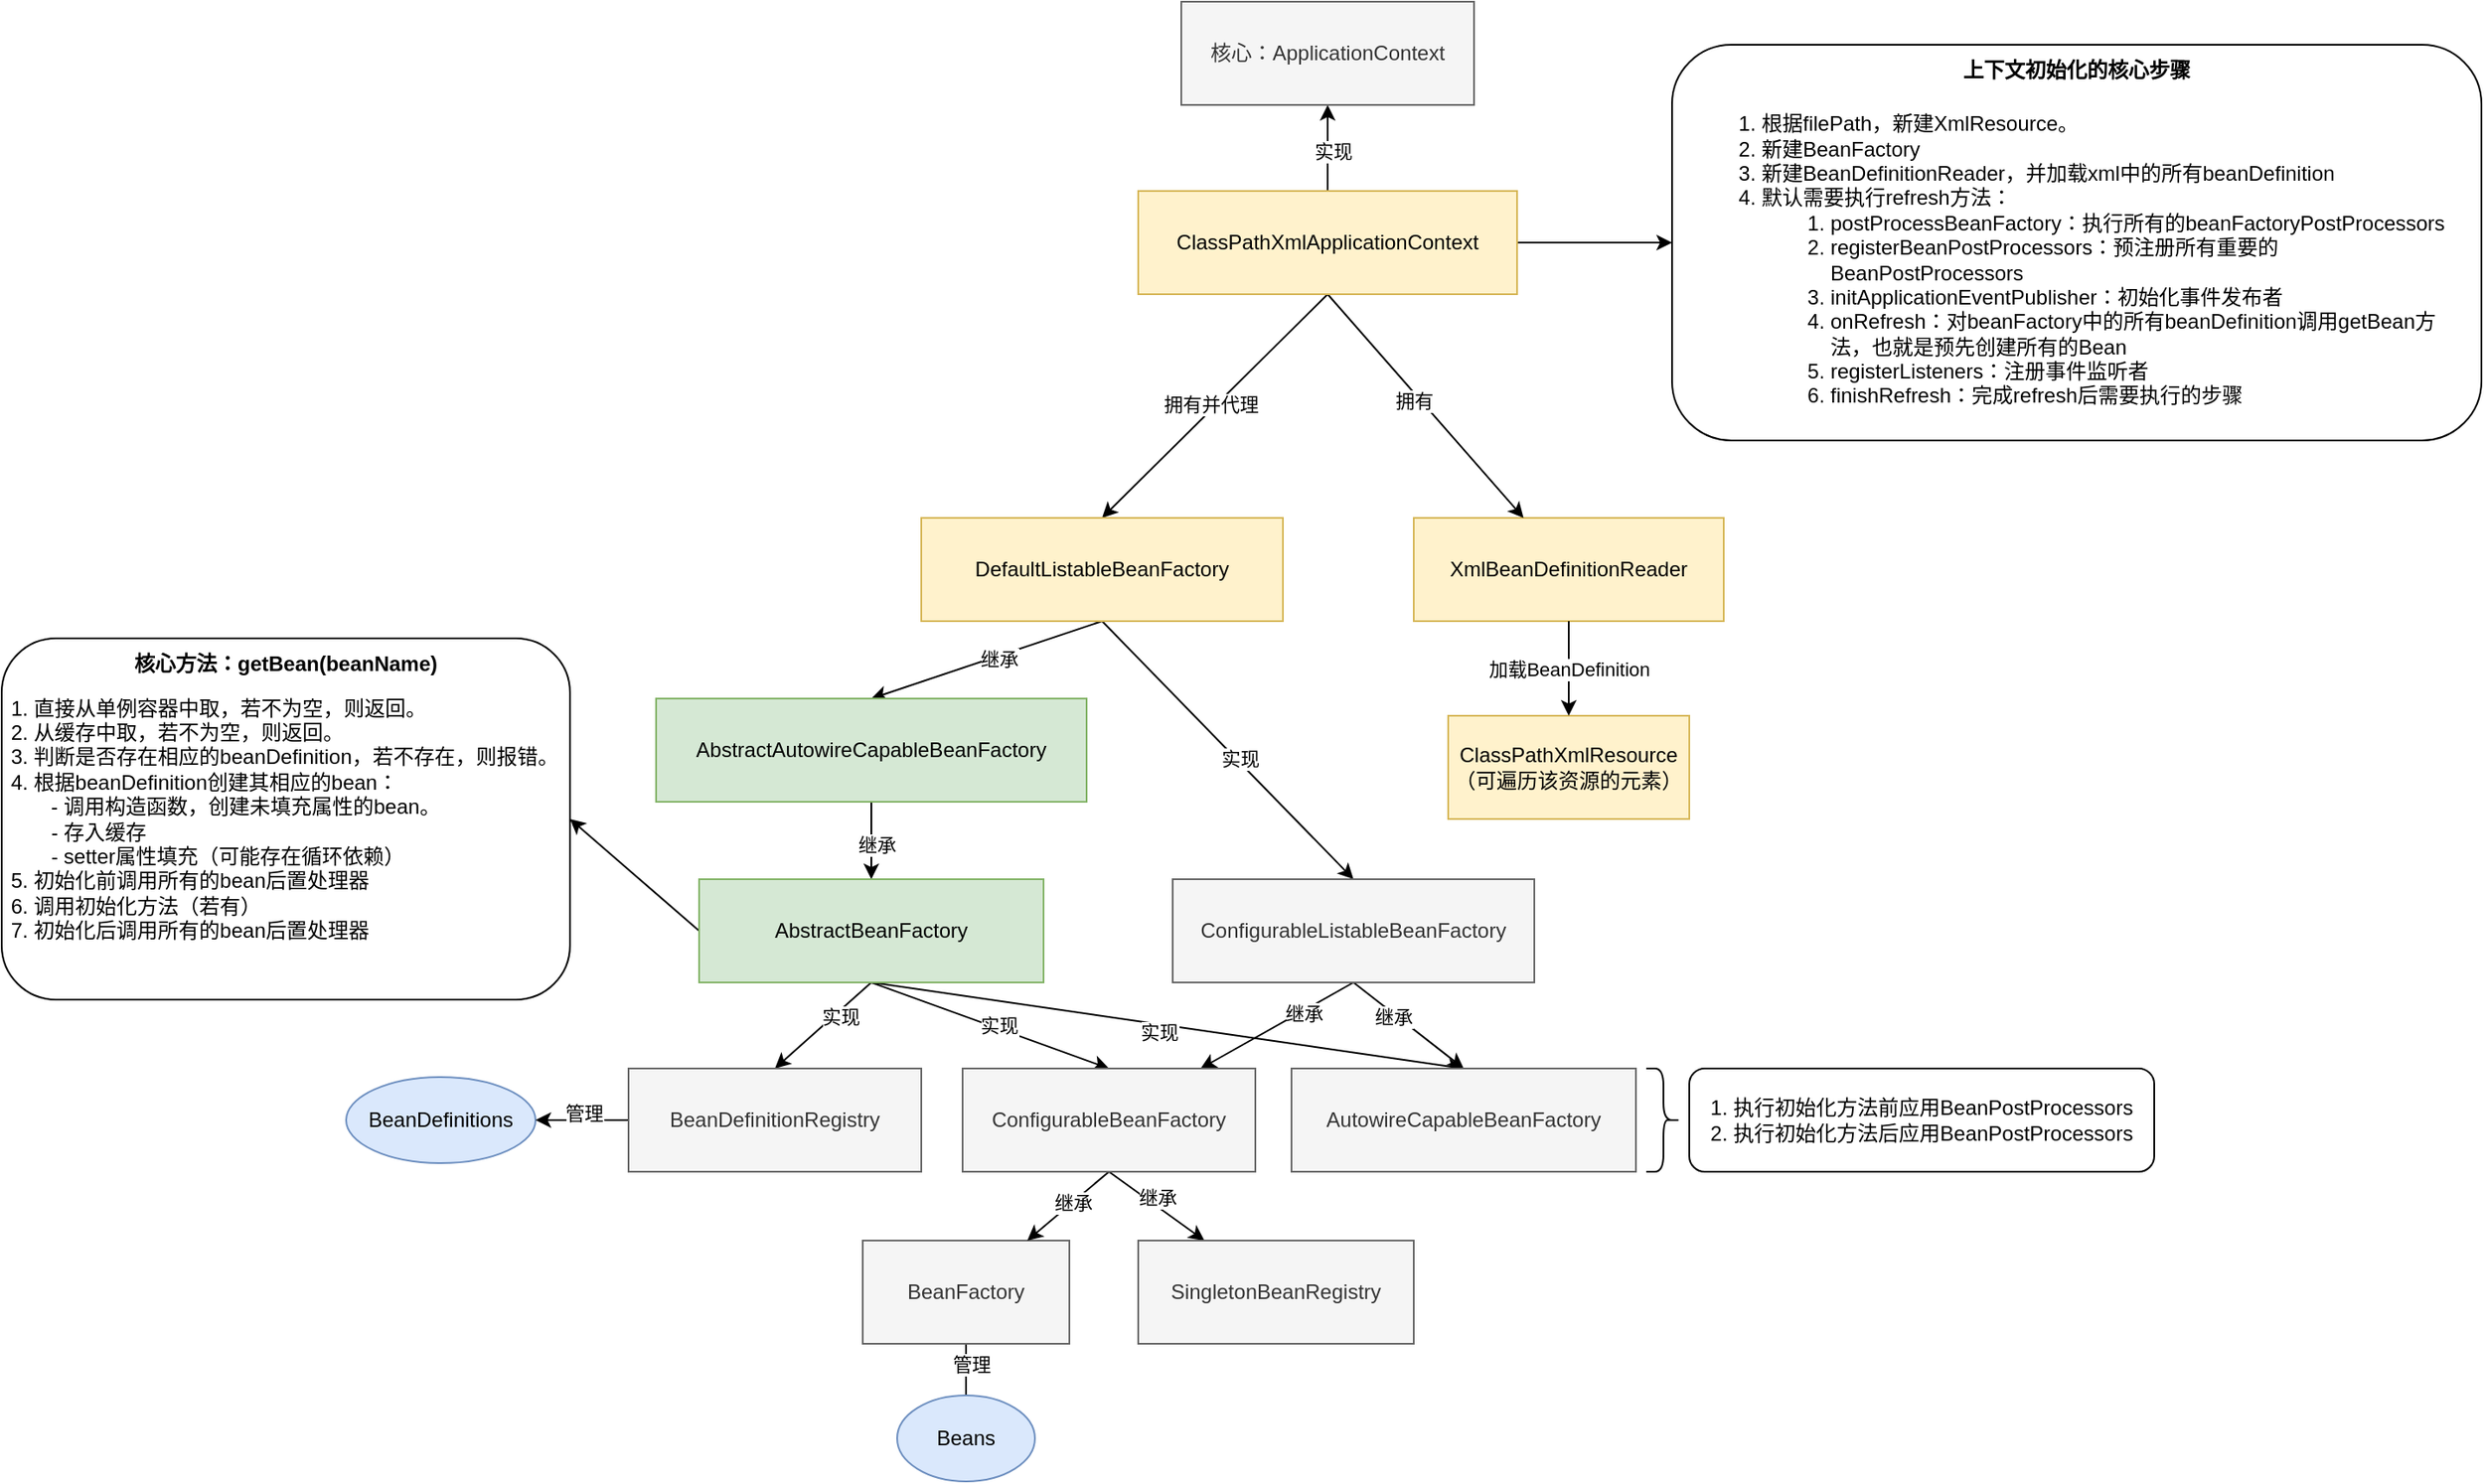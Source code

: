 <mxfile version="22.1.3" type="device">
  <diagram name="第 1 页" id="cUAtHgkenarurdGupJhG">
    <mxGraphModel dx="2233" dy="926" grid="1" gridSize="10" guides="1" tooltips="1" connect="1" arrows="1" fold="1" page="1" pageScale="1" pageWidth="827" pageHeight="1169" math="0" shadow="0">
      <root>
        <mxCell id="0" />
        <mxCell id="1" parent="0" />
        <mxCell id="ghFOo_nmaeusJJtJ-ytT-18" value="" style="rounded=0;orthogonalLoop=1;jettySize=auto;html=1;endArrow=none;endFill=0;" edge="1" parent="1" source="EHf2x3KLlfdhVPo6AQHP-2" target="EHf2x3KLlfdhVPo6AQHP-15">
          <mxGeometry relative="1" as="geometry" />
        </mxCell>
        <mxCell id="ghFOo_nmaeusJJtJ-ytT-39" value="管理" style="edgeLabel;html=1;align=center;verticalAlign=middle;resizable=0;points=[];" vertex="1" connectable="0" parent="ghFOo_nmaeusJJtJ-ytT-18">
          <mxGeometry x="-0.25" y="3" relative="1" as="geometry">
            <mxPoint as="offset" />
          </mxGeometry>
        </mxCell>
        <mxCell id="EHf2x3KLlfdhVPo6AQHP-2" value="BeanFactory" style="rounded=0;whiteSpace=wrap;html=1;fillColor=#f5f5f5;fontColor=#333333;strokeColor=#666666;" parent="1" vertex="1">
          <mxGeometry x="380" y="830" width="120" height="60" as="geometry" />
        </mxCell>
        <mxCell id="EHf2x3KLlfdhVPo6AQHP-3" value="ClassPathXmlResource&lt;br&gt;（可遍历该资源的元素）" style="rounded=0;whiteSpace=wrap;html=1;fillColor=#fff2cc;strokeColor=#d6b656;" parent="1" vertex="1">
          <mxGeometry x="720" y="525" width="140" height="60" as="geometry" />
        </mxCell>
        <mxCell id="EHf2x3KLlfdhVPo6AQHP-4" value="XmlBeanDefinitionReader" style="rounded=0;whiteSpace=wrap;html=1;fillColor=#fff2cc;strokeColor=#d6b656;" parent="1" vertex="1">
          <mxGeometry x="700" y="410" width="180" height="60" as="geometry" />
        </mxCell>
        <mxCell id="EHf2x3KLlfdhVPo6AQHP-11" value="" style="endArrow=classic;html=1;rounded=0;exitX=0.5;exitY=1;exitDx=0;exitDy=0;entryX=0.5;entryY=0;entryDx=0;entryDy=0;" parent="1" source="EHf2x3KLlfdhVPo6AQHP-4" target="EHf2x3KLlfdhVPo6AQHP-3" edge="1">
          <mxGeometry relative="1" as="geometry">
            <mxPoint x="631" y="590" as="sourcePoint" />
            <mxPoint x="821" y="350" as="targetPoint" />
          </mxGeometry>
        </mxCell>
        <mxCell id="EHf2x3KLlfdhVPo6AQHP-12" value="加载BeanDefinition" style="edgeLabel;resizable=0;html=1;align=center;verticalAlign=middle;" parent="EHf2x3KLlfdhVPo6AQHP-11" connectable="0" vertex="1">
          <mxGeometry relative="1" as="geometry" />
        </mxCell>
        <mxCell id="EHf2x3KLlfdhVPo6AQHP-14" value="BeanDefinitions" style="ellipse;whiteSpace=wrap;html=1;fillColor=#dae8fc;strokeColor=#6c8ebf;" parent="1" vertex="1">
          <mxGeometry x="80" y="735" width="110" height="50" as="geometry" />
        </mxCell>
        <mxCell id="EHf2x3KLlfdhVPo6AQHP-15" value="Beans" style="ellipse;whiteSpace=wrap;html=1;fillColor=#dae8fc;strokeColor=#6c8ebf;" parent="1" vertex="1">
          <mxGeometry x="400" y="920" width="80" height="50" as="geometry" />
        </mxCell>
        <mxCell id="ghFOo_nmaeusJJtJ-ytT-6" value="" style="edgeStyle=orthogonalEdgeStyle;rounded=0;orthogonalLoop=1;jettySize=auto;html=1;" edge="1" parent="1" source="ghFOo_nmaeusJJtJ-ytT-2" target="ghFOo_nmaeusJJtJ-ytT-5">
          <mxGeometry relative="1" as="geometry" />
        </mxCell>
        <mxCell id="ghFOo_nmaeusJJtJ-ytT-7" value="实现" style="edgeLabel;html=1;align=center;verticalAlign=middle;resizable=0;points=[];" vertex="1" connectable="0" parent="ghFOo_nmaeusJJtJ-ytT-6">
          <mxGeometry x="-0.053" y="-3" relative="1" as="geometry">
            <mxPoint as="offset" />
          </mxGeometry>
        </mxCell>
        <mxCell id="ghFOo_nmaeusJJtJ-ytT-56" style="rounded=0;orthogonalLoop=1;jettySize=auto;html=1;exitX=0.5;exitY=1;exitDx=0;exitDy=0;entryX=0.5;entryY=0;entryDx=0;entryDy=0;" edge="1" parent="1" source="ghFOo_nmaeusJJtJ-ytT-2" target="ghFOo_nmaeusJJtJ-ytT-9">
          <mxGeometry relative="1" as="geometry" />
        </mxCell>
        <mxCell id="ghFOo_nmaeusJJtJ-ytT-58" value="拥有并代理" style="edgeLabel;html=1;align=center;verticalAlign=middle;resizable=0;points=[];" vertex="1" connectable="0" parent="ghFOo_nmaeusJJtJ-ytT-56">
          <mxGeometry x="0.014" y="-3" relative="1" as="geometry">
            <mxPoint as="offset" />
          </mxGeometry>
        </mxCell>
        <mxCell id="ghFOo_nmaeusJJtJ-ytT-57" style="rounded=0;orthogonalLoop=1;jettySize=auto;html=1;exitX=0.5;exitY=1;exitDx=0;exitDy=0;" edge="1" parent="1" source="ghFOo_nmaeusJJtJ-ytT-2" target="EHf2x3KLlfdhVPo6AQHP-4">
          <mxGeometry relative="1" as="geometry" />
        </mxCell>
        <mxCell id="ghFOo_nmaeusJJtJ-ytT-59" value="拥有" style="edgeLabel;html=1;align=center;verticalAlign=middle;resizable=0;points=[];" vertex="1" connectable="0" parent="ghFOo_nmaeusJJtJ-ytT-57">
          <mxGeometry x="-0.08" y="-3" relative="1" as="geometry">
            <mxPoint as="offset" />
          </mxGeometry>
        </mxCell>
        <mxCell id="ghFOo_nmaeusJJtJ-ytT-61" value="" style="edgeStyle=orthogonalEdgeStyle;rounded=0;orthogonalLoop=1;jettySize=auto;html=1;" edge="1" parent="1" source="ghFOo_nmaeusJJtJ-ytT-2" target="ghFOo_nmaeusJJtJ-ytT-60">
          <mxGeometry relative="1" as="geometry" />
        </mxCell>
        <mxCell id="ghFOo_nmaeusJJtJ-ytT-2" value="ClassPathXmlApplicationContext" style="rounded=0;whiteSpace=wrap;html=1;fillColor=#fff2cc;strokeColor=#d6b656;" vertex="1" parent="1">
          <mxGeometry x="540" y="220" width="220" height="60" as="geometry" />
        </mxCell>
        <mxCell id="ghFOo_nmaeusJJtJ-ytT-5" value="核心：ApplicationContext" style="rounded=0;whiteSpace=wrap;html=1;fillColor=#f5f5f5;strokeColor=#666666;fontColor=#333333;" vertex="1" parent="1">
          <mxGeometry x="565" y="110" width="170" height="60" as="geometry" />
        </mxCell>
        <mxCell id="ghFOo_nmaeusJJtJ-ytT-20" style="rounded=0;orthogonalLoop=1;jettySize=auto;html=1;entryX=0.5;entryY=0;entryDx=0;entryDy=0;exitX=0.5;exitY=1;exitDx=0;exitDy=0;" edge="1" parent="1" source="ghFOo_nmaeusJJtJ-ytT-9" target="ghFOo_nmaeusJJtJ-ytT-11">
          <mxGeometry relative="1" as="geometry" />
        </mxCell>
        <mxCell id="ghFOo_nmaeusJJtJ-ytT-21" value="继承" style="edgeLabel;html=1;align=center;verticalAlign=middle;resizable=0;points=[];" vertex="1" connectable="0" parent="ghFOo_nmaeusJJtJ-ytT-20">
          <mxGeometry x="-0.096" y="1" relative="1" as="geometry">
            <mxPoint as="offset" />
          </mxGeometry>
        </mxCell>
        <mxCell id="ghFOo_nmaeusJJtJ-ytT-22" style="rounded=0;orthogonalLoop=1;jettySize=auto;html=1;entryX=0.5;entryY=0;entryDx=0;entryDy=0;exitX=0.5;exitY=1;exitDx=0;exitDy=0;" edge="1" parent="1" source="ghFOo_nmaeusJJtJ-ytT-9" target="ghFOo_nmaeusJJtJ-ytT-10">
          <mxGeometry relative="1" as="geometry" />
        </mxCell>
        <mxCell id="ghFOo_nmaeusJJtJ-ytT-23" value="实现" style="edgeLabel;html=1;align=center;verticalAlign=middle;resizable=0;points=[];" vertex="1" connectable="0" parent="ghFOo_nmaeusJJtJ-ytT-22">
          <mxGeometry x="0.081" y="2" relative="1" as="geometry">
            <mxPoint as="offset" />
          </mxGeometry>
        </mxCell>
        <mxCell id="ghFOo_nmaeusJJtJ-ytT-9" value="DefaultListableBeanFactory" style="rounded=0;whiteSpace=wrap;html=1;fillColor=#fff2cc;strokeColor=#d6b656;" vertex="1" parent="1">
          <mxGeometry x="414" y="410" width="210" height="60" as="geometry" />
        </mxCell>
        <mxCell id="ghFOo_nmaeusJJtJ-ytT-28" style="rounded=0;orthogonalLoop=1;jettySize=auto;html=1;exitX=0.5;exitY=1;exitDx=0;exitDy=0;" edge="1" parent="1" source="ghFOo_nmaeusJJtJ-ytT-10" target="ghFOo_nmaeusJJtJ-ytT-14">
          <mxGeometry relative="1" as="geometry" />
        </mxCell>
        <mxCell id="ghFOo_nmaeusJJtJ-ytT-32" value="继承" style="edgeLabel;html=1;align=center;verticalAlign=middle;resizable=0;points=[];" vertex="1" connectable="0" parent="ghFOo_nmaeusJJtJ-ytT-28">
          <mxGeometry x="-0.326" y="1" relative="1" as="geometry">
            <mxPoint as="offset" />
          </mxGeometry>
        </mxCell>
        <mxCell id="ghFOo_nmaeusJJtJ-ytT-29" style="rounded=0;orthogonalLoop=1;jettySize=auto;html=1;exitX=0.5;exitY=1;exitDx=0;exitDy=0;entryX=0.5;entryY=0;entryDx=0;entryDy=0;" edge="1" parent="1" source="ghFOo_nmaeusJJtJ-ytT-10" target="ghFOo_nmaeusJJtJ-ytT-13">
          <mxGeometry relative="1" as="geometry" />
        </mxCell>
        <mxCell id="ghFOo_nmaeusJJtJ-ytT-33" value="继承" style="edgeLabel;html=1;align=center;verticalAlign=middle;resizable=0;points=[];" vertex="1" connectable="0" parent="ghFOo_nmaeusJJtJ-ytT-29">
          <mxGeometry x="-0.264" y="-1" relative="1" as="geometry">
            <mxPoint as="offset" />
          </mxGeometry>
        </mxCell>
        <mxCell id="ghFOo_nmaeusJJtJ-ytT-10" value="ConfigurableListableBeanFactory" style="whiteSpace=wrap;html=1;fillColor=#f5f5f5;fontColor=#333333;strokeColor=#666666;" vertex="1" parent="1">
          <mxGeometry x="560" y="620" width="210" height="60" as="geometry" />
        </mxCell>
        <mxCell id="ghFOo_nmaeusJJtJ-ytT-24" value="" style="rounded=0;orthogonalLoop=1;jettySize=auto;html=1;" edge="1" parent="1" source="ghFOo_nmaeusJJtJ-ytT-11" target="ghFOo_nmaeusJJtJ-ytT-12">
          <mxGeometry relative="1" as="geometry" />
        </mxCell>
        <mxCell id="ghFOo_nmaeusJJtJ-ytT-25" value="继承" style="edgeLabel;html=1;align=center;verticalAlign=middle;resizable=0;points=[];" vertex="1" connectable="0" parent="ghFOo_nmaeusJJtJ-ytT-24">
          <mxGeometry x="0.088" y="3" relative="1" as="geometry">
            <mxPoint as="offset" />
          </mxGeometry>
        </mxCell>
        <mxCell id="ghFOo_nmaeusJJtJ-ytT-11" value="AbstractAutowireCapableBeanFactory" style="rounded=0;whiteSpace=wrap;html=1;fillColor=#d5e8d4;strokeColor=#82b366;" vertex="1" parent="1">
          <mxGeometry x="260" y="515" width="250" height="60" as="geometry" />
        </mxCell>
        <mxCell id="ghFOo_nmaeusJJtJ-ytT-26" value="" style="rounded=0;orthogonalLoop=1;jettySize=auto;html=1;entryX=0.5;entryY=0;entryDx=0;entryDy=0;exitX=0.5;exitY=1;exitDx=0;exitDy=0;" edge="1" parent="1" source="ghFOo_nmaeusJJtJ-ytT-12" target="ghFOo_nmaeusJJtJ-ytT-14">
          <mxGeometry relative="1" as="geometry" />
        </mxCell>
        <mxCell id="ghFOo_nmaeusJJtJ-ytT-31" value="实现" style="edgeLabel;html=1;align=center;verticalAlign=middle;resizable=0;points=[];" vertex="1" connectable="0" parent="ghFOo_nmaeusJJtJ-ytT-26">
          <mxGeometry x="0.059" y="2" relative="1" as="geometry">
            <mxPoint as="offset" />
          </mxGeometry>
        </mxCell>
        <mxCell id="ghFOo_nmaeusJJtJ-ytT-27" style="rounded=0;orthogonalLoop=1;jettySize=auto;html=1;entryX=0.5;entryY=0;entryDx=0;entryDy=0;exitX=0.5;exitY=1;exitDx=0;exitDy=0;" edge="1" parent="1" source="ghFOo_nmaeusJJtJ-ytT-12" target="ghFOo_nmaeusJJtJ-ytT-15">
          <mxGeometry relative="1" as="geometry" />
        </mxCell>
        <mxCell id="ghFOo_nmaeusJJtJ-ytT-30" value="实现" style="edgeLabel;html=1;align=center;verticalAlign=middle;resizable=0;points=[];" vertex="1" connectable="0" parent="ghFOo_nmaeusJJtJ-ytT-27">
          <mxGeometry x="-0.29" y="3" relative="1" as="geometry">
            <mxPoint as="offset" />
          </mxGeometry>
        </mxCell>
        <mxCell id="ghFOo_nmaeusJJtJ-ytT-44" style="rounded=0;orthogonalLoop=1;jettySize=auto;html=1;entryX=0.5;entryY=0;entryDx=0;entryDy=0;exitX=0.5;exitY=1;exitDx=0;exitDy=0;" edge="1" parent="1" source="ghFOo_nmaeusJJtJ-ytT-12" target="ghFOo_nmaeusJJtJ-ytT-13">
          <mxGeometry relative="1" as="geometry" />
        </mxCell>
        <mxCell id="ghFOo_nmaeusJJtJ-ytT-45" value="实现" style="edgeLabel;html=1;align=center;verticalAlign=middle;resizable=0;points=[];" vertex="1" connectable="0" parent="ghFOo_nmaeusJJtJ-ytT-44">
          <mxGeometry x="-0.029" y="-4" relative="1" as="geometry">
            <mxPoint as="offset" />
          </mxGeometry>
        </mxCell>
        <mxCell id="ghFOo_nmaeusJJtJ-ytT-69" style="rounded=0;orthogonalLoop=1;jettySize=auto;html=1;entryX=1;entryY=0.5;entryDx=0;entryDy=0;exitX=0;exitY=0.5;exitDx=0;exitDy=0;" edge="1" parent="1" source="ghFOo_nmaeusJJtJ-ytT-12" target="ghFOo_nmaeusJJtJ-ytT-66">
          <mxGeometry relative="1" as="geometry" />
        </mxCell>
        <mxCell id="ghFOo_nmaeusJJtJ-ytT-12" value="AbstractBeanFactory" style="whiteSpace=wrap;html=1;fillColor=#d5e8d4;strokeColor=#82b366;" vertex="1" parent="1">
          <mxGeometry x="285" y="620" width="200" height="60" as="geometry" />
        </mxCell>
        <mxCell id="ghFOo_nmaeusJJtJ-ytT-13" value="AutowireCapableBeanFactory" style="whiteSpace=wrap;html=1;fillColor=#f5f5f5;fontColor=#333333;strokeColor=#666666;" vertex="1" parent="1">
          <mxGeometry x="629" y="730" width="200" height="60" as="geometry" />
        </mxCell>
        <mxCell id="ghFOo_nmaeusJJtJ-ytT-35" style="rounded=0;orthogonalLoop=1;jettySize=auto;html=1;exitX=0.5;exitY=1;exitDx=0;exitDy=0;" edge="1" parent="1" source="ghFOo_nmaeusJJtJ-ytT-14" target="EHf2x3KLlfdhVPo6AQHP-2">
          <mxGeometry relative="1" as="geometry" />
        </mxCell>
        <mxCell id="ghFOo_nmaeusJJtJ-ytT-37" value="继承" style="edgeLabel;html=1;align=center;verticalAlign=middle;resizable=0;points=[];" vertex="1" connectable="0" parent="ghFOo_nmaeusJJtJ-ytT-35">
          <mxGeometry x="-0.118" relative="1" as="geometry">
            <mxPoint as="offset" />
          </mxGeometry>
        </mxCell>
        <mxCell id="ghFOo_nmaeusJJtJ-ytT-36" style="rounded=0;orthogonalLoop=1;jettySize=auto;html=1;exitX=0.5;exitY=1;exitDx=0;exitDy=0;" edge="1" parent="1" source="ghFOo_nmaeusJJtJ-ytT-14" target="ghFOo_nmaeusJJtJ-ytT-34">
          <mxGeometry relative="1" as="geometry" />
        </mxCell>
        <mxCell id="ghFOo_nmaeusJJtJ-ytT-38" value="继承" style="edgeLabel;html=1;align=center;verticalAlign=middle;resizable=0;points=[];" vertex="1" connectable="0" parent="ghFOo_nmaeusJJtJ-ytT-36">
          <mxGeometry x="-0.084" y="4" relative="1" as="geometry">
            <mxPoint as="offset" />
          </mxGeometry>
        </mxCell>
        <mxCell id="ghFOo_nmaeusJJtJ-ytT-14" value="ConfigurableBeanFactory" style="whiteSpace=wrap;html=1;fillColor=#f5f5f5;fontColor=#333333;strokeColor=#666666;" vertex="1" parent="1">
          <mxGeometry x="438" y="730" width="170" height="60" as="geometry" />
        </mxCell>
        <mxCell id="ghFOo_nmaeusJJtJ-ytT-40" style="edgeStyle=orthogonalEdgeStyle;rounded=0;orthogonalLoop=1;jettySize=auto;html=1;exitX=0;exitY=0.5;exitDx=0;exitDy=0;entryX=1;entryY=0.5;entryDx=0;entryDy=0;" edge="1" parent="1" source="ghFOo_nmaeusJJtJ-ytT-15" target="EHf2x3KLlfdhVPo6AQHP-14">
          <mxGeometry relative="1" as="geometry" />
        </mxCell>
        <mxCell id="ghFOo_nmaeusJJtJ-ytT-41" value="管理" style="edgeLabel;html=1;align=center;verticalAlign=middle;resizable=0;points=[];" vertex="1" connectable="0" parent="ghFOo_nmaeusJJtJ-ytT-40">
          <mxGeometry x="-0.021" y="-4" relative="1" as="geometry">
            <mxPoint as="offset" />
          </mxGeometry>
        </mxCell>
        <mxCell id="ghFOo_nmaeusJJtJ-ytT-15" value="BeanDefinitionRegistry" style="whiteSpace=wrap;html=1;fillColor=#f5f5f5;fontColor=#333333;strokeColor=#666666;" vertex="1" parent="1">
          <mxGeometry x="244" y="730" width="170" height="60" as="geometry" />
        </mxCell>
        <mxCell id="ghFOo_nmaeusJJtJ-ytT-34" value="SingletonBeanRegistry" style="whiteSpace=wrap;html=1;fillColor=#f5f5f5;fontColor=#333333;strokeColor=#666666;" vertex="1" parent="1">
          <mxGeometry x="540" y="830" width="160" height="60" as="geometry" />
        </mxCell>
        <mxCell id="ghFOo_nmaeusJJtJ-ytT-48" value="" style="shape=curlyBracket;whiteSpace=wrap;html=1;rounded=1;flipH=1;labelPosition=right;verticalLabelPosition=middle;align=left;verticalAlign=middle;" vertex="1" parent="1">
          <mxGeometry x="835" y="730" width="20" height="60" as="geometry" />
        </mxCell>
        <mxCell id="ghFOo_nmaeusJJtJ-ytT-49" value="1. 执行初始化方法前应用BeanPostProcessors&lt;br&gt;2. 执行初始化方法后应用BeanPostProcessors" style="rounded=1;whiteSpace=wrap;html=1;" vertex="1" parent="1">
          <mxGeometry x="860" y="730" width="270" height="60" as="geometry" />
        </mxCell>
        <mxCell id="ghFOo_nmaeusJJtJ-ytT-65" value="" style="group;fontStyle=1" vertex="1" connectable="0" parent="1">
          <mxGeometry x="850" y="135" width="470" height="230" as="geometry" />
        </mxCell>
        <mxCell id="ghFOo_nmaeusJJtJ-ytT-60" value="" style="rounded=1;whiteSpace=wrap;html=1;" vertex="1" parent="ghFOo_nmaeusJJtJ-ytT-65">
          <mxGeometry width="470" height="230" as="geometry" />
        </mxCell>
        <mxCell id="ghFOo_nmaeusJJtJ-ytT-62" value="&lt;b&gt;上下文初始化的核心步骤&lt;/b&gt;" style="text;html=1;strokeColor=none;fillColor=none;align=center;verticalAlign=middle;whiteSpace=wrap;rounded=0;" vertex="1" parent="ghFOo_nmaeusJJtJ-ytT-65">
          <mxGeometry x="165" width="140" height="30" as="geometry" />
        </mxCell>
        <mxCell id="ghFOo_nmaeusJJtJ-ytT-64" value="&lt;ol&gt;&lt;li&gt;根据filePath，新建XmlResource。&lt;/li&gt;&lt;li&gt;新建BeanFactory&lt;/li&gt;&lt;li&gt;新建BeanDefinitionReader，并加载xml中的所有beanDefinition&lt;/li&gt;&lt;li&gt;默认需要执行refresh方法：&lt;/li&gt;&lt;ol&gt;&lt;li&gt;postProcessBeanFactory：执行所有的beanFactoryPostProcessors&lt;br&gt;&lt;/li&gt;&lt;li&gt;registerBeanPostProcessors：预注册所有重要的BeanPostProcessors&lt;br&gt;&lt;/li&gt;&lt;li&gt;initApplicationEventPublisher：初始化事件发布者&lt;br&gt;&lt;/li&gt;&lt;li&gt;onRefresh：对beanFactory中的所有beanDefinition调用getBean方法，也就是预先创建所有的Bean&lt;br&gt;&lt;/li&gt;&lt;li&gt;registerListeners：注册事件监听者&lt;br&gt;&lt;/li&gt;&lt;li&gt;finishRefresh：完成refresh后需要执行的步骤&lt;br&gt;&lt;/li&gt;&lt;/ol&gt;&lt;/ol&gt;" style="text;html=1;strokeColor=none;fillColor=none;align=left;verticalAlign=middle;whiteSpace=wrap;rounded=0;" vertex="1" parent="ghFOo_nmaeusJJtJ-ytT-65">
          <mxGeometry x="10" y="30" width="450" height="190" as="geometry" />
        </mxCell>
        <mxCell id="ghFOo_nmaeusJJtJ-ytT-68" value="" style="group" vertex="1" connectable="0" parent="1">
          <mxGeometry x="-120" y="480" width="330" height="210" as="geometry" />
        </mxCell>
        <mxCell id="ghFOo_nmaeusJJtJ-ytT-66" value="&amp;nbsp;1. 直接从单例容器中取，若不为空，则返回。&lt;br&gt;&amp;nbsp;2. 从缓存中取，若不为空，则返回。&lt;br&gt;&amp;nbsp;3. 判断是否存在相应的beanDefinition，若不存在，则报错。&lt;br&gt;&amp;nbsp;4. 根据beanDefinition创建其相应的bean：&lt;br&gt;&lt;span style=&quot;&quot;&gt;&lt;span style=&quot;white-space: pre;&quot;&gt;&amp;nbsp;&amp;nbsp;&amp;nbsp;&amp;nbsp;&lt;span style=&quot;white-space: pre;&quot;&gt;&#x9;&lt;/span&gt;&lt;/span&gt;&lt;/span&gt;- 调用构造函数，创建未填充属性的bean。&lt;br&gt;&lt;span style=&quot;&quot;&gt;&lt;span style=&quot;&quot;&gt;&amp;nbsp;&amp;nbsp;&amp;nbsp;&amp;nbsp;&lt;span style=&quot;&quot;&gt;&lt;span style=&quot;white-space: pre;&quot;&gt;&amp;nbsp;&amp;nbsp;&amp;nbsp;&amp;nbsp;&lt;/span&gt;&lt;/span&gt;&lt;/span&gt;&lt;/span&gt;- 存入缓存&lt;br&gt;&lt;span style=&quot;&quot;&gt;&lt;span style=&quot;&quot;&gt;&amp;nbsp;&amp;nbsp;&amp;nbsp;&amp;nbsp;&lt;span style=&quot;&quot;&gt;&lt;span style=&quot;white-space: pre;&quot;&gt;&amp;nbsp;&amp;nbsp;&amp;nbsp;&amp;nbsp;&lt;/span&gt;&lt;/span&gt;&lt;/span&gt;&lt;/span&gt;- setter属性填充（可能存在循环依赖）&lt;br&gt;&amp;nbsp;5. 初始化前调用所有的bean后置处理器&lt;br&gt;&amp;nbsp;6. 调用初始化方法（若有）&lt;br&gt;&amp;nbsp;7. 初始化后调用所有的bean后置处理器&lt;br&gt;" style="rounded=1;whiteSpace=wrap;html=1;align=left;" vertex="1" parent="ghFOo_nmaeusJJtJ-ytT-68">
          <mxGeometry width="330" height="210" as="geometry" />
        </mxCell>
        <mxCell id="ghFOo_nmaeusJJtJ-ytT-67" value="核心方法：getBean(beanName)" style="text;html=1;strokeColor=none;fillColor=none;align=center;verticalAlign=middle;whiteSpace=wrap;rounded=0;fontStyle=1" vertex="1" parent="ghFOo_nmaeusJJtJ-ytT-68">
          <mxGeometry x="70" width="190" height="30" as="geometry" />
        </mxCell>
      </root>
    </mxGraphModel>
  </diagram>
</mxfile>
